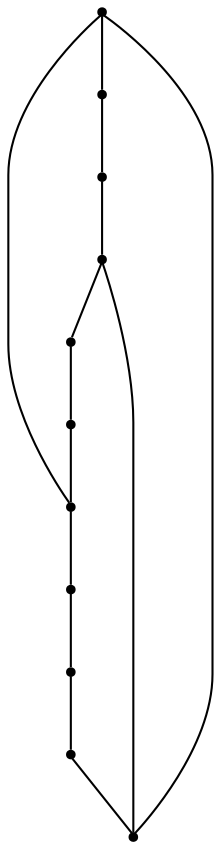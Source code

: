 graph {
  node [shape=point,comment="{\"directed\":false,\"doi\":\"10.1007/978-3-319-03841-4_7\",\"figure\":\"3\"}"]

  v0 [pos="1393.917518607852,732.3274820227001"]
  v1 [pos="1288.222523406666,633.3476912698154"]
  v2 [pos="1439.8923347285672,825.9844699527598"]
  v3 [pos="1459.1957768284742,887.7987840057694"]
  v4 [pos="1455.4284632218596,971.5895093108622"]
  v5 [pos="1422.8570938391551,1037.0795041706235"]
  v6 [pos="1095.3668862898257,621.3459613641633"]
  v7 [pos="1292.0482439897528,1081.682648237496"]
  v8 [pos="1192.461804138345,1081.682648237496"]
  v9 [pos="1038.7426109892083,710.2197283253474"]
  v10 [pos="1076.6387338209229,990.3593653383648"]

  v0 -- v1 [id="-1",pos="1393.917518607852,732.3274820227001 1365.4804956226474,695.3583735585262 1331.0533248126153,661.8756765811211 1288.222523406666,633.3476912698154"]
  v10 -- v2 [id="-2",pos="1076.6387338209229,990.3593653383648 1439.8923347285672,825.9844699527598 1439.8923347285672,825.9844699527598 1439.8923347285672,825.9844699527598"]
  v2 -- v0 [id="-3",pos="1439.8923347285672,825.9844699527598 1435.5136851300106,796.8377111314753 1416.698650070824,763.4408163099811 1393.917518607852,732.3274820227001"]
  v10 -- v9 [id="-5",pos="1076.6387338209229,990.3593653383648 1048.351656135601,921.3116308000838 1024.1133335170516,855.8926009216444 1018.3091561361653,809.5433113466166 1012.517449090125,763.1980914479371 1025.1724212407512,735.9353295912572 1038.7426109892083,710.2197283253474"]
  v10 -- v8 [id="-6",pos="1076.6387338209229,990.3593653383648 1104.8340018471495,1035.9719640085 1131.1363557551706,1080.1333574255125 1192.461804138345,1081.682648237496"]
  v6 -- v9 [id="-7",pos="1095.3668862898257,621.3459613641633 1051.2620795906605,634.7687713796572 1044.9658329766196,671.7165998807691 1038.7426109892083,710.2197283253474"]
  v8 -- v7 [id="-8",pos="1192.461804138345,1081.682648237496 1213.5356128151097,1090.826324598329 1252.5277682330259,1089.9365928014863 1292.0482439897528,1081.682648237496"]
  v7 -- v5 [id="-9",pos="1292.0482439897528,1081.682648237496 1345.5350715633372,1077.12448850302 1400.2217381982887,1061.619927446154 1422.8570938391551,1037.0795041706235"]
  v1 -- v6 [id="-10",pos="1288.222523406666,633.3476912698154 1240.6944825439814,609.6189346120152 1138.057900587914,613.0069401719027 1095.3668862898257,621.3459613641633"]
  v5 -- v4 [id="-11",pos="1422.8570938391551,1037.0795041706235 1440.0331948718526,1021.0427423813578 1449.6964289915436,997.8265683308072 1455.4284632218596,971.5895093108622"]
  v4 -- v3 [id="-12",pos="1455.4284632218596,971.5895093108622 1459.8148961395652,945.2955104889569 1460.3224051655857,916.0162166269231 1459.1957768284742,887.7987840057694"]
  v3 -- v2 [id="-13",pos="1459.1957768284742,887.7987840057694 1455.1723172454826,866.0449807066898 1450.841275692011,844.8771993116121 1439.8923347285672,825.9844699527598"]
  v5 -- v9 [id="-14",pos="1422.8570938391551,1037.0795041706235 1038.7426109892083,710.2197283253474 1038.7426109892083,710.2197283253474 1038.7426109892083,710.2197283253474"]
}